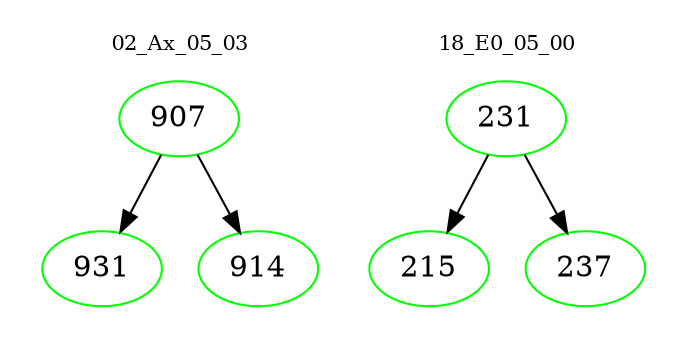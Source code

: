 digraph{
subgraph cluster_0 {
color = white
label = "02_Ax_05_03";
fontsize=10;
T0_907 [label="907", color="green"]
T0_907 -> T0_931 [color="black"]
T0_931 [label="931", color="green"]
T0_907 -> T0_914 [color="black"]
T0_914 [label="914", color="green"]
}
subgraph cluster_1 {
color = white
label = "18_E0_05_00";
fontsize=10;
T1_231 [label="231", color="green"]
T1_231 -> T1_215 [color="black"]
T1_215 [label="215", color="green"]
T1_231 -> T1_237 [color="black"]
T1_237 [label="237", color="green"]
}
}
